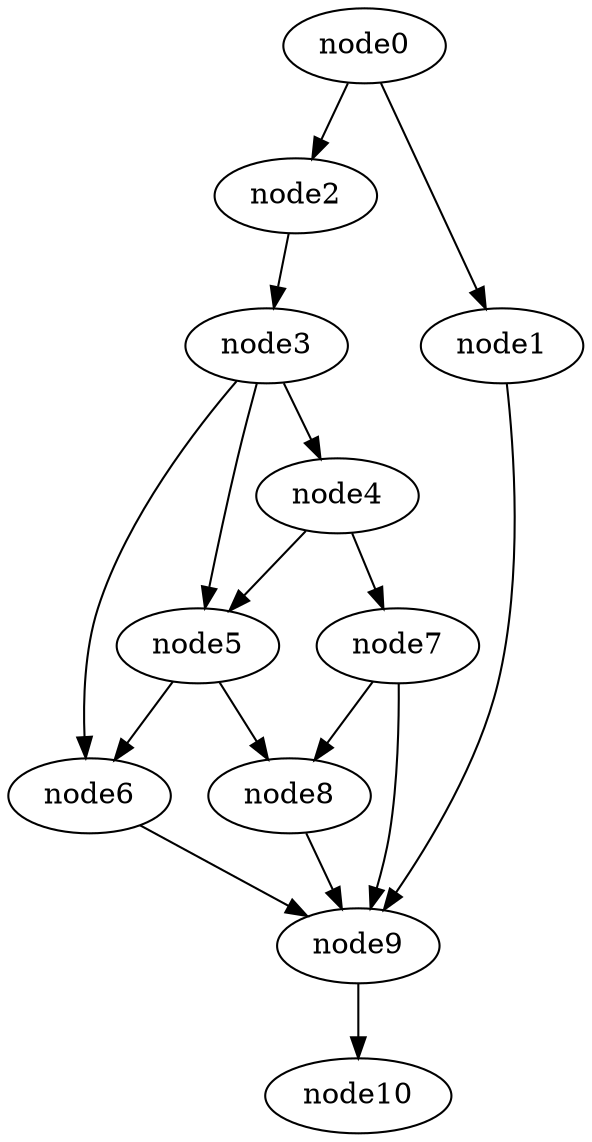 digraph g{
	node10
	node9 -> node10
	node8 -> node9
	node7 -> node9
	node7 -> node8
	node6 -> node9
	node5 -> node8
	node5 -> node6
	node4 -> node7
	node4 -> node5
	node3 -> node6
	node3 -> node5
	node3 -> node4
	node2 -> node3
	node1 -> node9
	node0 -> node2
	node0 -> node1
}
